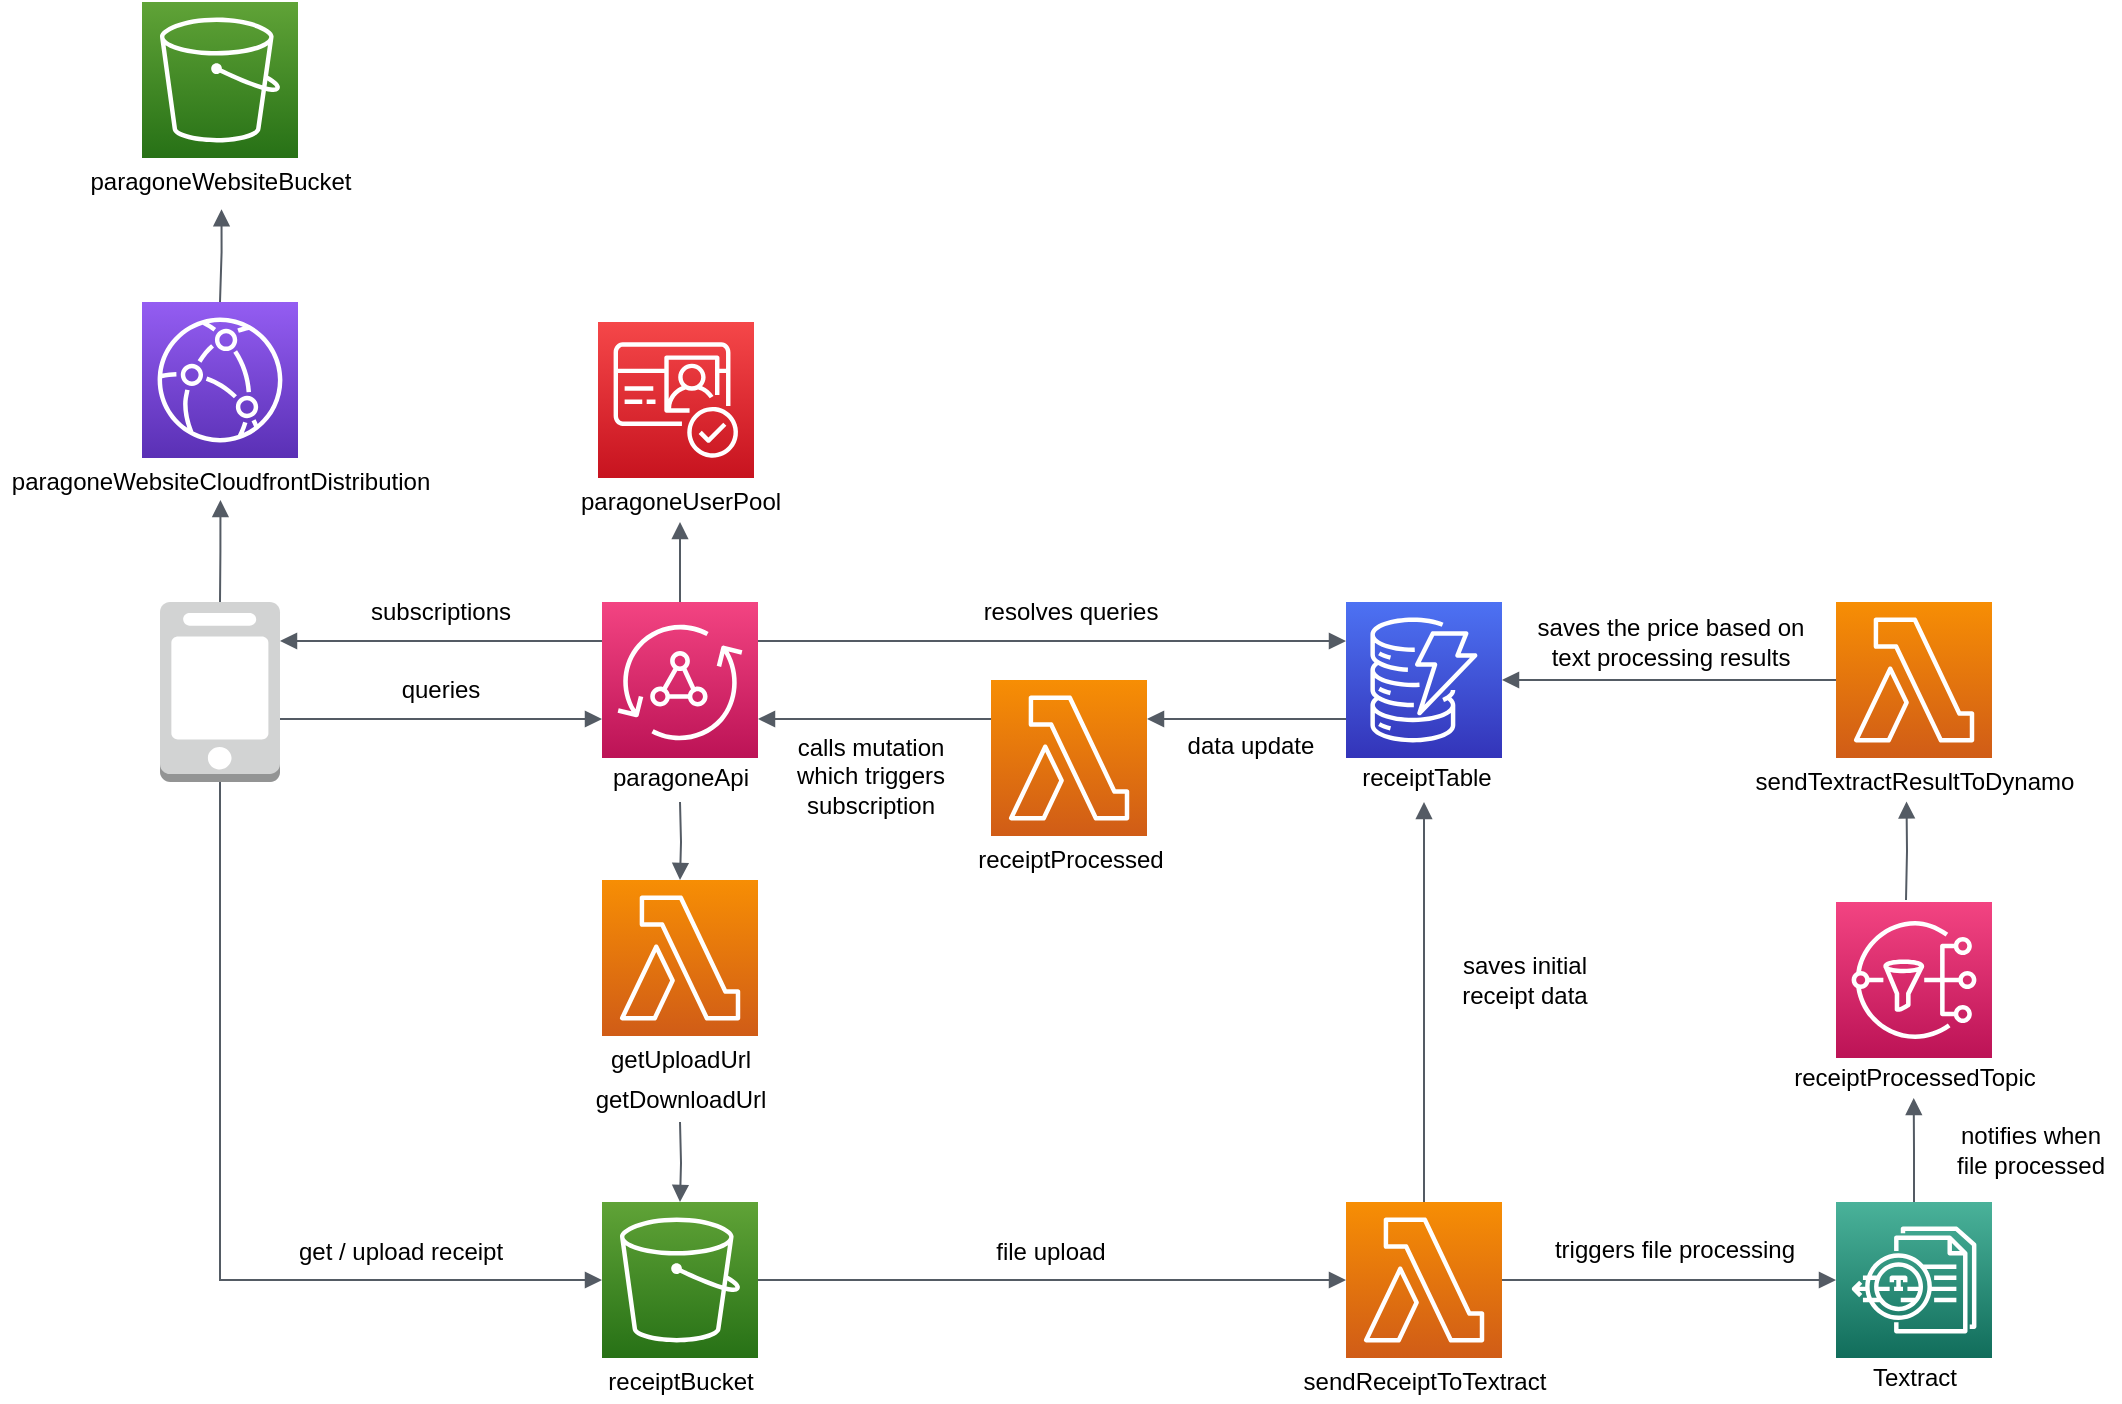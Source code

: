 <mxfile version="14.5.1" type="device"><diagram id="rWzZkIxivO_sf78wS4mH" name="Page-1"><mxGraphModel dx="2222" dy="874" grid="1" gridSize="10" guides="1" tooltips="1" connect="1" arrows="1" fold="1" page="1" pageScale="1" pageWidth="827" pageHeight="1169" math="0" shadow="0"><root><mxCell id="0"/><mxCell id="1" parent="0"/><mxCell id="mzKMlRzgla3PjWPXT3hk-1" value="" style="points=[[0,0,0],[0.25,0,0],[0.5,0,0],[0.75,0,0],[1,0,0],[0,1,0],[0.25,1,0],[0.5,1,0],[0.75,1,0],[1,1,0],[0,0.25,0],[0,0.5,0],[0,0.75,0],[1,0.25,0],[1,0.5,0],[1,0.75,0]];outlineConnect=0;fontColor=#232F3E;gradientColor=#F34482;gradientDirection=north;fillColor=#BC1356;strokeColor=#ffffff;dashed=0;verticalLabelPosition=bottom;verticalAlign=top;align=center;html=1;fontSize=12;fontStyle=0;aspect=fixed;shape=mxgraph.aws4.resourceIcon;resIcon=mxgraph.aws4.appsync;" parent="1" vertex="1"><mxGeometry x="291" y="360" width="78" height="78" as="geometry"/></mxCell><mxCell id="mzKMlRzgla3PjWPXT3hk-2" value="" style="points=[[0,0,0],[0.25,0,0],[0.5,0,0],[0.75,0,0],[1,0,0],[0,1,0],[0.25,1,0],[0.5,1,0],[0.75,1,0],[1,1,0],[0,0.25,0],[0,0.5,0],[0,0.75,0],[1,0.25,0],[1,0.5,0],[1,0.75,0]];outlineConnect=0;fontColor=#232F3E;gradientColor=#F54749;gradientDirection=north;fillColor=#C7131F;strokeColor=#ffffff;dashed=0;verticalLabelPosition=bottom;verticalAlign=top;align=center;html=1;fontSize=12;fontStyle=0;aspect=fixed;shape=mxgraph.aws4.resourceIcon;resIcon=mxgraph.aws4.cognito;" parent="1" vertex="1"><mxGeometry x="289" y="220" width="78" height="78" as="geometry"/></mxCell><mxCell id="mzKMlRzgla3PjWPXT3hk-5" value="" style="points=[[0,0,0],[0.25,0,0],[0.5,0,0],[0.75,0,0],[1,0,0],[0,1,0],[0.25,1,0],[0.5,1,0],[0.75,1,0],[1,1,0],[0,0.25,0],[0,0.5,0],[0,0.75,0],[1,0.25,0],[1,0.5,0],[1,0.75,0]];outlineConnect=0;fontColor=#232F3E;gradientColor=#4D72F3;gradientDirection=north;fillColor=#3334B9;strokeColor=#ffffff;dashed=0;verticalLabelPosition=bottom;verticalAlign=top;align=center;html=1;fontSize=12;fontStyle=0;aspect=fixed;shape=mxgraph.aws4.resourceIcon;resIcon=mxgraph.aws4.dynamodb;" parent="1" vertex="1"><mxGeometry x="663" y="360" width="78" height="78" as="geometry"/></mxCell><mxCell id="mzKMlRzgla3PjWPXT3hk-6" value="" style="points=[[0,0,0],[0.25,0,0],[0.5,0,0],[0.75,0,0],[1,0,0],[0,1,0],[0.25,1,0],[0.5,1,0],[0.75,1,0],[1,1,0],[0,0.25,0],[0,0.5,0],[0,0.75,0],[1,0.25,0],[1,0.5,0],[1,0.75,0]];outlineConnect=0;fontColor=#232F3E;gradientColor=#4AB29A;gradientDirection=north;fillColor=#116D5B;strokeColor=#ffffff;dashed=0;verticalLabelPosition=bottom;verticalAlign=top;align=center;html=1;fontSize=12;fontStyle=0;aspect=fixed;shape=mxgraph.aws4.resourceIcon;resIcon=mxgraph.aws4.textract;" parent="1" vertex="1"><mxGeometry x="908" y="660" width="78" height="78" as="geometry"/></mxCell><mxCell id="mzKMlRzgla3PjWPXT3hk-8" value="" style="points=[[0,0,0],[0.25,0,0],[0.5,0,0],[0.75,0,0],[1,0,0],[0,1,0],[0.25,1,0],[0.5,1,0],[0.75,1,0],[1,1,0],[0,0.25,0],[0,0.5,0],[0,0.75,0],[1,0.25,0],[1,0.5,0],[1,0.75,0]];outlineConnect=0;fontColor=#232F3E;gradientColor=#60A337;gradientDirection=north;fillColor=#277116;strokeColor=#ffffff;dashed=0;verticalLabelPosition=bottom;verticalAlign=top;align=center;html=1;fontSize=12;fontStyle=0;aspect=fixed;shape=mxgraph.aws4.resourceIcon;resIcon=mxgraph.aws4.s3;" parent="1" vertex="1"><mxGeometry x="61" y="60" width="78" height="78" as="geometry"/></mxCell><mxCell id="mzKMlRzgla3PjWPXT3hk-9" value="" style="points=[[0,0,0],[0.25,0,0],[0.5,0,0],[0.75,0,0],[1,0,0],[0,1,0],[0.25,1,0],[0.5,1,0],[0.75,1,0],[1,1,0],[0,0.25,0],[0,0.5,0],[0,0.75,0],[1,0.25,0],[1,0.5,0],[1,0.75,0]];outlineConnect=0;fontColor=#232F3E;gradientColor=#945DF2;gradientDirection=north;fillColor=#5A30B5;strokeColor=#ffffff;dashed=0;verticalLabelPosition=bottom;verticalAlign=top;align=center;html=1;fontSize=12;fontStyle=0;aspect=fixed;shape=mxgraph.aws4.resourceIcon;resIcon=mxgraph.aws4.cloudfront;" parent="1" vertex="1"><mxGeometry x="61" y="210" width="78" height="78" as="geometry"/></mxCell><mxCell id="mzKMlRzgla3PjWPXT3hk-10" value="" style="outlineConnect=0;dashed=0;verticalLabelPosition=bottom;verticalAlign=top;align=center;html=1;shape=mxgraph.aws3.mobile_client;fillColor=#D2D3D3;gradientColor=none;" parent="1" vertex="1"><mxGeometry x="70" y="360" width="60" height="90" as="geometry"/></mxCell><mxCell id="mzKMlRzgla3PjWPXT3hk-11" value="" style="points=[[0,0,0],[0.25,0,0],[0.5,0,0],[0.75,0,0],[1,0,0],[0,1,0],[0.25,1,0],[0.5,1,0],[0.75,1,0],[1,1,0],[0,0.25,0],[0,0.5,0],[0,0.75,0],[1,0.25,0],[1,0.5,0],[1,0.75,0]];outlineConnect=0;fontColor=#232F3E;gradientColor=#60A337;gradientDirection=north;fillColor=#277116;strokeColor=#ffffff;dashed=0;verticalLabelPosition=bottom;verticalAlign=top;align=center;html=1;fontSize=12;fontStyle=0;aspect=fixed;shape=mxgraph.aws4.resourceIcon;resIcon=mxgraph.aws4.s3;" parent="1" vertex="1"><mxGeometry x="291" y="660" width="78" height="78" as="geometry"/></mxCell><mxCell id="mzKMlRzgla3PjWPXT3hk-13" value="paragoneWebsiteBucket" style="text;html=1;align=center;verticalAlign=middle;resizable=0;points=[];autosize=1;" parent="1" vertex="1"><mxGeometry x="25" y="140" width="150" height="20" as="geometry"/></mxCell><mxCell id="mzKMlRzgla3PjWPXT3hk-15" value="paragoneWebsiteCloudfrontDistribution" style="text;html=1;align=center;verticalAlign=middle;resizable=0;points=[];autosize=1;" parent="1" vertex="1"><mxGeometry x="-10" y="290" width="220" height="20" as="geometry"/></mxCell><mxCell id="mzKMlRzgla3PjWPXT3hk-17" value="paragoneApi" style="text;html=1;align=center;verticalAlign=middle;resizable=0;points=[];autosize=1;" parent="1" vertex="1"><mxGeometry x="290" y="438" width="80" height="20" as="geometry"/></mxCell><mxCell id="mzKMlRzgla3PjWPXT3hk-18" value="" style="points=[[0,0,0],[0.25,0,0],[0.5,0,0],[0.75,0,0],[1,0,0],[0,1,0],[0.25,1,0],[0.5,1,0],[0.75,1,0],[1,1,0],[0,0.25,0],[0,0.5,0],[0,0.75,0],[1,0.25,0],[1,0.5,0],[1,0.75,0]];outlineConnect=0;fontColor=#232F3E;gradientColor=#F78E04;gradientDirection=north;fillColor=#D05C17;strokeColor=#ffffff;dashed=0;verticalLabelPosition=bottom;verticalAlign=top;align=center;html=1;fontSize=12;fontStyle=0;aspect=fixed;shape=mxgraph.aws4.resourceIcon;resIcon=mxgraph.aws4.lambda;" parent="1" vertex="1"><mxGeometry x="291" y="499" width="78" height="78" as="geometry"/></mxCell><mxCell id="mzKMlRzgla3PjWPXT3hk-20" value="receiptBucket" style="text;html=1;align=center;verticalAlign=middle;resizable=0;points=[];autosize=1;" parent="1" vertex="1"><mxGeometry x="285" y="740" width="90" height="20" as="geometry"/></mxCell><mxCell id="mzKMlRzgla3PjWPXT3hk-21" value="receiptTable" style="text;html=1;align=center;verticalAlign=middle;resizable=0;points=[];autosize=1;" parent="1" vertex="1"><mxGeometry x="663" y="438" width="80" height="20" as="geometry"/></mxCell><mxCell id="mzKMlRzgla3PjWPXT3hk-23" value="paragoneUserPool" style="text;html=1;align=center;verticalAlign=middle;resizable=0;points=[];autosize=1;" parent="1" vertex="1"><mxGeometry x="270" y="300" width="120" height="20" as="geometry"/></mxCell><mxCell id="mzKMlRzgla3PjWPXT3hk-26" value="getUploadUrl" style="text;html=1;align=center;verticalAlign=middle;resizable=0;points=[];autosize=1;" parent="1" vertex="1"><mxGeometry x="285" y="579" width="90" height="20" as="geometry"/></mxCell><mxCell id="mzKMlRzgla3PjWPXT3hk-27" value="getDownloadUrl" style="text;html=1;align=center;verticalAlign=middle;resizable=0;points=[];autosize=1;" parent="1" vertex="1"><mxGeometry x="280" y="599" width="100" height="20" as="geometry"/></mxCell><mxCell id="mzKMlRzgla3PjWPXT3hk-30" value="" style="edgeStyle=orthogonalEdgeStyle;html=1;endArrow=block;elbow=vertical;startArrow=none;endFill=1;strokeColor=#545B64;rounded=0;entryX=0;entryY=0.75;entryDx=0;entryDy=0;entryPerimeter=0;" parent="1" source="mzKMlRzgla3PjWPXT3hk-10" target="mzKMlRzgla3PjWPXT3hk-1" edge="1"><mxGeometry width="100" relative="1" as="geometry"><mxPoint x="139" y="410" as="sourcePoint"/><mxPoint x="280" y="410" as="targetPoint"/><Array as="points"><mxPoint x="139" y="419"/></Array></mxGeometry></mxCell><mxCell id="mzKMlRzgla3PjWPXT3hk-31" value="" style="points=[[0,0,0],[0.25,0,0],[0.5,0,0],[0.75,0,0],[1,0,0],[0,1,0],[0.25,1,0],[0.5,1,0],[0.75,1,0],[1,1,0],[0,0.25,0],[0,0.5,0],[0,0.75,0],[1,0.25,0],[1,0.5,0],[1,0.75,0]];outlineConnect=0;fontColor=#232F3E;gradientColor=#F78E04;gradientDirection=north;fillColor=#D05C17;strokeColor=#ffffff;dashed=0;verticalLabelPosition=bottom;verticalAlign=top;align=center;html=1;fontSize=12;fontStyle=0;aspect=fixed;shape=mxgraph.aws4.resourceIcon;resIcon=mxgraph.aws4.lambda;" parent="1" vertex="1"><mxGeometry x="663" y="660" width="78" height="78" as="geometry"/></mxCell><mxCell id="mzKMlRzgla3PjWPXT3hk-32" value="sendReceiptToTextract" style="text;html=1;align=center;verticalAlign=middle;resizable=0;points=[];autosize=1;" parent="1" vertex="1"><mxGeometry x="632" y="740" width="140" height="20" as="geometry"/></mxCell><mxCell id="mzKMlRzgla3PjWPXT3hk-35" value="" style="points=[[0,0,0],[0.25,0,0],[0.5,0,0],[0.75,0,0],[1,0,0],[0,1,0],[0.25,1,0],[0.5,1,0],[0.75,1,0],[1,1,0],[0,0.25,0],[0,0.5,0],[0,0.75,0],[1,0.25,0],[1,0.5,0],[1,0.75,0]];outlineConnect=0;fontColor=#232F3E;gradientColor=#F78E04;gradientDirection=north;fillColor=#D05C17;strokeColor=#ffffff;dashed=0;verticalLabelPosition=bottom;verticalAlign=top;align=center;html=1;fontSize=12;fontStyle=0;aspect=fixed;shape=mxgraph.aws4.resourceIcon;resIcon=mxgraph.aws4.lambda;" parent="1" vertex="1"><mxGeometry x="908" y="360" width="78" height="78" as="geometry"/></mxCell><mxCell id="mzKMlRzgla3PjWPXT3hk-36" value="sendTextractResultToDynamo" style="text;html=1;align=center;verticalAlign=middle;resizable=0;points=[];autosize=1;" parent="1" vertex="1"><mxGeometry x="862" y="440" width="170" height="20" as="geometry"/></mxCell><mxCell id="mzKMlRzgla3PjWPXT3hk-38" value="Textract" style="text;html=1;align=center;verticalAlign=middle;resizable=0;points=[];autosize=1;" parent="1" vertex="1"><mxGeometry x="917" y="738" width="60" height="20" as="geometry"/></mxCell><mxCell id="mzKMlRzgla3PjWPXT3hk-39" value="" style="points=[[0,0,0],[0.25,0,0],[0.5,0,0],[0.75,0,0],[1,0,0],[0,1,0],[0.25,1,0],[0.5,1,0],[0.75,1,0],[1,1,0],[0,0.25,0],[0,0.5,0],[0,0.75,0],[1,0.25,0],[1,0.5,0],[1,0.75,0]];outlineConnect=0;fontColor=#232F3E;gradientColor=#F78E04;gradientDirection=north;fillColor=#D05C17;strokeColor=#ffffff;dashed=0;verticalLabelPosition=bottom;verticalAlign=top;align=center;html=1;fontSize=12;fontStyle=0;aspect=fixed;shape=mxgraph.aws4.resourceIcon;resIcon=mxgraph.aws4.lambda;" parent="1" vertex="1"><mxGeometry x="485.5" y="399" width="78" height="78" as="geometry"/></mxCell><mxCell id="mzKMlRzgla3PjWPXT3hk-40" value="receiptProcessed" style="text;html=1;align=center;verticalAlign=middle;resizable=0;points=[];autosize=1;" parent="1" vertex="1"><mxGeometry x="469.5" y="479" width="110" height="20" as="geometry"/></mxCell><mxCell id="mzKMlRzgla3PjWPXT3hk-41" value="" style="edgeStyle=orthogonalEdgeStyle;html=1;endArrow=none;elbow=vertical;startArrow=block;endFill=0;strokeColor=#545B64;rounded=0;entryX=0.5;entryY=0;entryDx=0;entryDy=0;entryPerimeter=0;exitX=0.501;exitY=0.95;exitDx=0;exitDy=0;exitPerimeter=0;startFill=1;" parent="1" source="mzKMlRzgla3PjWPXT3hk-15" target="mzKMlRzgla3PjWPXT3hk-10" edge="1"><mxGeometry width="100" relative="1" as="geometry"><mxPoint x="100" y="320" as="sourcePoint"/><mxPoint x="220" y="370" as="targetPoint"/></mxGeometry></mxCell><mxCell id="mzKMlRzgla3PjWPXT3hk-44" value="" style="edgeStyle=orthogonalEdgeStyle;html=1;endArrow=none;elbow=vertical;startArrow=block;endFill=0;strokeColor=#545B64;rounded=0;exitX=0.505;exitY=1.179;exitDx=0;exitDy=0;exitPerimeter=0;entryX=0.5;entryY=0;entryDx=0;entryDy=0;entryPerimeter=0;startFill=1;" parent="1" source="mzKMlRzgla3PjWPXT3hk-13" target="mzKMlRzgla3PjWPXT3hk-9" edge="1"><mxGeometry width="100" relative="1" as="geometry"><mxPoint x="110.22" y="319" as="sourcePoint"/><mxPoint x="100" y="200" as="targetPoint"/></mxGeometry></mxCell><mxCell id="mzKMlRzgla3PjWPXT3hk-47" value="" style="edgeStyle=orthogonalEdgeStyle;html=1;endArrow=none;elbow=vertical;startArrow=block;startFill=1;strokeColor=#545B64;rounded=0;entryX=0;entryY=0.25;entryDx=0;entryDy=0;entryPerimeter=0;" parent="1" source="mzKMlRzgla3PjWPXT3hk-10" target="mzKMlRzgla3PjWPXT3hk-1" edge="1"><mxGeometry width="100" relative="1" as="geometry"><mxPoint x="139" y="390.0" as="sourcePoint"/><mxPoint x="280" y="390" as="targetPoint"/><Array as="points"><mxPoint x="139" y="380"/></Array></mxGeometry></mxCell><mxCell id="mzKMlRzgla3PjWPXT3hk-48" value="queries" style="text;html=1;align=center;verticalAlign=middle;resizable=0;points=[];autosize=1;" parent="1" vertex="1"><mxGeometry x="185" y="394" width="50" height="20" as="geometry"/></mxCell><mxCell id="mzKMlRzgla3PjWPXT3hk-49" value="subscriptions" style="text;html=1;align=center;verticalAlign=middle;resizable=0;points=[];autosize=1;" parent="1" vertex="1"><mxGeometry x="165" y="355" width="90" height="20" as="geometry"/></mxCell><mxCell id="mzKMlRzgla3PjWPXT3hk-50" value="" style="points=[[0,0,0],[0.25,0,0],[0.5,0,0],[0.75,0,0],[1,0,0],[0,1,0],[0.25,1,0],[0.5,1,0],[0.75,1,0],[1,1,0],[0,0.25,0],[0,0.5,0],[0,0.75,0],[1,0.25,0],[1,0.5,0],[1,0.75,0]];outlineConnect=0;fontColor=#232F3E;gradientColor=#F34482;gradientDirection=north;fillColor=#BC1356;strokeColor=#ffffff;dashed=0;verticalLabelPosition=bottom;verticalAlign=top;align=center;html=1;fontSize=12;fontStyle=0;aspect=fixed;shape=mxgraph.aws4.resourceIcon;resIcon=mxgraph.aws4.sns;" parent="1" vertex="1"><mxGeometry x="908" y="510" width="78" height="78" as="geometry"/></mxCell><mxCell id="mzKMlRzgla3PjWPXT3hk-52" value="receiptProcessedTopic" style="text;html=1;align=center;verticalAlign=middle;resizable=0;points=[];autosize=1;" parent="1" vertex="1"><mxGeometry x="877" y="588" width="140" height="20" as="geometry"/></mxCell><mxCell id="mzKMlRzgla3PjWPXT3hk-54" value="" style="edgeStyle=orthogonalEdgeStyle;html=1;endArrow=block;elbow=vertical;startArrow=none;endFill=1;strokeColor=#545B64;rounded=0;entryX=0.5;entryY=0;entryDx=0;entryDy=0;entryPerimeter=0;startFill=0;" parent="1" target="mzKMlRzgla3PjWPXT3hk-18" edge="1"><mxGeometry width="100" relative="1" as="geometry"><mxPoint x="330" y="460" as="sourcePoint"/><mxPoint x="255" y="501" as="targetPoint"/></mxGeometry></mxCell><mxCell id="mzKMlRzgla3PjWPXT3hk-55" value="" style="edgeStyle=orthogonalEdgeStyle;html=1;endArrow=block;elbow=vertical;startArrow=none;endFill=1;strokeColor=#545B64;rounded=0;entryX=0.5;entryY=0;entryDx=0;entryDy=0;entryPerimeter=0;startFill=0;" parent="1" target="mzKMlRzgla3PjWPXT3hk-11" edge="1"><mxGeometry width="100" relative="1" as="geometry"><mxPoint x="330" y="620" as="sourcePoint"/><mxPoint x="340" y="509" as="targetPoint"/></mxGeometry></mxCell><mxCell id="mzKMlRzgla3PjWPXT3hk-59" value="" style="edgeStyle=orthogonalEdgeStyle;html=1;endArrow=block;elbow=vertical;startArrow=none;endFill=1;strokeColor=#545B64;rounded=0;exitX=0.5;exitY=1;exitDx=0;exitDy=0;exitPerimeter=0;entryX=0;entryY=0.5;entryDx=0;entryDy=0;entryPerimeter=0;" parent="1" source="mzKMlRzgla3PjWPXT3hk-10" target="mzKMlRzgla3PjWPXT3hk-11" edge="1"><mxGeometry width="100" relative="1" as="geometry"><mxPoint x="150" y="690" as="sourcePoint"/><mxPoint x="290" y="690" as="targetPoint"/><Array as="points"><mxPoint x="100" y="699"/></Array></mxGeometry></mxCell><mxCell id="mzKMlRzgla3PjWPXT3hk-60" value="get / upload receipt" style="text;html=1;align=center;verticalAlign=middle;resizable=0;points=[];autosize=1;" parent="1" vertex="1"><mxGeometry x="130" y="675" width="120" height="20" as="geometry"/></mxCell><mxCell id="mzKMlRzgla3PjWPXT3hk-62" value="" style="edgeStyle=orthogonalEdgeStyle;html=1;endArrow=block;elbow=vertical;startArrow=none;endFill=1;strokeColor=#545B64;rounded=0;entryX=0;entryY=0.5;entryDx=0;entryDy=0;entryPerimeter=0;exitX=1;exitY=0.5;exitDx=0;exitDy=0;exitPerimeter=0;" parent="1" source="mzKMlRzgla3PjWPXT3hk-11" target="mzKMlRzgla3PjWPXT3hk-31" edge="1"><mxGeometry width="100" relative="1" as="geometry"><mxPoint x="400" y="720" as="sourcePoint"/><mxPoint x="550" y="699" as="targetPoint"/><Array as="points"/></mxGeometry></mxCell><mxCell id="mzKMlRzgla3PjWPXT3hk-63" value="" style="edgeStyle=orthogonalEdgeStyle;html=1;endArrow=block;elbow=vertical;startArrow=none;endFill=1;strokeColor=#545B64;rounded=0;exitX=0;exitY=0.25;exitDx=0;exitDy=0;exitPerimeter=0;entryX=1;entryY=0.75;entryDx=0;entryDy=0;entryPerimeter=0;" parent="1" source="mzKMlRzgla3PjWPXT3hk-39" target="mzKMlRzgla3PjWPXT3hk-1" edge="1"><mxGeometry width="100" relative="1" as="geometry"><mxPoint x="414" y="490" as="sourcePoint"/><mxPoint x="514" y="490" as="targetPoint"/></mxGeometry></mxCell><mxCell id="mzKMlRzgla3PjWPXT3hk-64" value="" style="edgeStyle=orthogonalEdgeStyle;html=1;endArrow=block;elbow=vertical;startArrow=none;endFill=1;strokeColor=#545B64;rounded=0;exitX=1;exitY=0.5;exitDx=0;exitDy=0;exitPerimeter=0;entryX=0;entryY=0.5;entryDx=0;entryDy=0;entryPerimeter=0;" parent="1" source="mzKMlRzgla3PjWPXT3hk-31" target="mzKMlRzgla3PjWPXT3hk-6" edge="1"><mxGeometry width="100" relative="1" as="geometry"><mxPoint x="772" y="690" as="sourcePoint"/><mxPoint x="851" y="698.71" as="targetPoint"/></mxGeometry></mxCell><mxCell id="mzKMlRzgla3PjWPXT3hk-65" value="" style="edgeStyle=orthogonalEdgeStyle;html=1;endArrow=block;elbow=vertical;startArrow=none;endFill=1;strokeColor=#545B64;rounded=0;exitX=0.5;exitY=0;exitDx=0;exitDy=0;exitPerimeter=0;entryX=0.499;entryY=1.002;entryDx=0;entryDy=0;entryPerimeter=0;" parent="1" source="mzKMlRzgla3PjWPXT3hk-6" target="mzKMlRzgla3PjWPXT3hk-52" edge="1"><mxGeometry width="100" relative="1" as="geometry"><mxPoint x="848" y="608.66" as="sourcePoint"/><mxPoint x="948" y="608.66" as="targetPoint"/></mxGeometry></mxCell><mxCell id="mzKMlRzgla3PjWPXT3hk-66" value="" style="edgeStyle=orthogonalEdgeStyle;html=1;endArrow=block;elbow=vertical;startArrow=none;endFill=1;strokeColor=#545B64;rounded=0;entryX=0.478;entryY=0.986;entryDx=0;entryDy=0;entryPerimeter=0;" parent="1" target="mzKMlRzgla3PjWPXT3hk-36" edge="1"><mxGeometry width="100" relative="1" as="geometry"><mxPoint x="943" y="509" as="sourcePoint"/><mxPoint x="956.86" y="609.04" as="targetPoint"/></mxGeometry></mxCell><mxCell id="mzKMlRzgla3PjWPXT3hk-67" value="" style="edgeStyle=orthogonalEdgeStyle;html=1;endArrow=block;elbow=vertical;startArrow=none;endFill=1;strokeColor=#545B64;rounded=0;exitX=0.5;exitY=0;exitDx=0;exitDy=0;exitPerimeter=0;" parent="1" source="mzKMlRzgla3PjWPXT3hk-31" edge="1"><mxGeometry width="100" relative="1" as="geometry"><mxPoint x="643" y="578.31" as="sourcePoint"/><mxPoint x="702" y="460" as="targetPoint"/></mxGeometry></mxCell><mxCell id="mzKMlRzgla3PjWPXT3hk-68" value="" style="edgeStyle=orthogonalEdgeStyle;html=1;endArrow=block;elbow=vertical;startArrow=none;endFill=1;strokeColor=#545B64;rounded=0;exitX=0;exitY=0.5;exitDx=0;exitDy=0;exitPerimeter=0;entryX=1;entryY=0.5;entryDx=0;entryDy=0;entryPerimeter=0;" parent="1" source="mzKMlRzgla3PjWPXT3hk-35" target="mzKMlRzgla3PjWPXT3hk-5" edge="1"><mxGeometry width="100" relative="1" as="geometry"><mxPoint x="842" y="398.66" as="sourcePoint"/><mxPoint x="792" y="380" as="targetPoint"/><Array as="points"/></mxGeometry></mxCell><mxCell id="mzKMlRzgla3PjWPXT3hk-69" value="" style="edgeStyle=orthogonalEdgeStyle;html=1;endArrow=block;elbow=vertical;startArrow=none;startFill=0;endFill=1;strokeColor=#545B64;rounded=0;exitX=0.5;exitY=0;exitDx=0;exitDy=0;exitPerimeter=0;entryX=0.5;entryY=1;entryDx=0;entryDy=0;entryPerimeter=0;" parent="1" source="mzKMlRzgla3PjWPXT3hk-1" target="mzKMlRzgla3PjWPXT3hk-23" edge="1"><mxGeometry width="100" relative="1" as="geometry"><mxPoint x="330" y="299.66" as="sourcePoint"/><mxPoint x="430" y="299.66" as="targetPoint"/></mxGeometry></mxCell><mxCell id="mzKMlRzgla3PjWPXT3hk-70" value="" style="edgeStyle=orthogonalEdgeStyle;html=1;endArrow=block;elbow=vertical;startArrow=none;endFill=1;strokeColor=#545B64;rounded=0;entryX=1;entryY=0.25;entryDx=0;entryDy=0;entryPerimeter=0;exitX=0;exitY=0.75;exitDx=0;exitDy=0;exitPerimeter=0;" parent="1" source="mzKMlRzgla3PjWPXT3hk-5" target="mzKMlRzgla3PjWPXT3hk-39" edge="1"><mxGeometry width="100" relative="1" as="geometry"><mxPoint x="531" y="379.17" as="sourcePoint"/><mxPoint x="616" y="269" as="targetPoint"/></mxGeometry></mxCell><mxCell id="mzKMlRzgla3PjWPXT3hk-72" value="" style="edgeStyle=orthogonalEdgeStyle;html=1;endArrow=block;elbow=vertical;startArrow=none;endFill=1;strokeColor=#545B64;rounded=0;exitX=1;exitY=0.25;exitDx=0;exitDy=0;exitPerimeter=0;entryX=0;entryY=0.25;entryDx=0;entryDy=0;entryPerimeter=0;" parent="1" source="mzKMlRzgla3PjWPXT3hk-1" target="mzKMlRzgla3PjWPXT3hk-5" edge="1"><mxGeometry width="100" relative="1" as="geometry"><mxPoint x="400" y="510" as="sourcePoint"/><mxPoint x="540" y="350" as="targetPoint"/><Array as="points"><mxPoint x="400" y="380"/><mxPoint x="640" y="380"/></Array></mxGeometry></mxCell><mxCell id="mzKMlRzgla3PjWPXT3hk-73" value="file upload" style="text;html=1;align=center;verticalAlign=middle;resizable=0;points=[];autosize=1;" parent="1" vertex="1"><mxGeometry x="480" y="675" width="70" height="20" as="geometry"/></mxCell><mxCell id="mzKMlRzgla3PjWPXT3hk-74" value="notifies when &lt;br&gt;file processed" style="text;html=1;align=center;verticalAlign=middle;resizable=0;points=[];autosize=1;" parent="1" vertex="1"><mxGeometry x="960" y="619" width="90" height="30" as="geometry"/></mxCell><mxCell id="mzKMlRzgla3PjWPXT3hk-75" value="saves the price based on &lt;br&gt;text processing results" style="text;html=1;align=center;verticalAlign=middle;resizable=0;points=[];autosize=1;" parent="1" vertex="1"><mxGeometry x="750" y="365" width="150" height="30" as="geometry"/></mxCell><mxCell id="mzKMlRzgla3PjWPXT3hk-76" value="saves initial&lt;br&gt;receipt data" style="text;html=1;align=center;verticalAlign=middle;resizable=0;points=[];autosize=1;" parent="1" vertex="1"><mxGeometry x="712" y="534" width="80" height="30" as="geometry"/></mxCell><mxCell id="mzKMlRzgla3PjWPXT3hk-77" value="data update" style="text;html=1;align=center;verticalAlign=middle;resizable=0;points=[];autosize=1;" parent="1" vertex="1"><mxGeometry x="574.5" y="422" width="80" height="20" as="geometry"/></mxCell><mxCell id="mzKMlRzgla3PjWPXT3hk-78" value="resolves queries" style="text;html=1;align=center;verticalAlign=middle;resizable=0;points=[];autosize=1;" parent="1" vertex="1"><mxGeometry x="474.5" y="355" width="100" height="20" as="geometry"/></mxCell><mxCell id="mzKMlRzgla3PjWPXT3hk-79" value="calls mutation&lt;br&gt;which triggers&lt;br&gt;subscription" style="text;html=1;align=center;verticalAlign=middle;resizable=0;points=[];autosize=1;" parent="1" vertex="1"><mxGeometry x="379.5" y="422" width="90" height="50" as="geometry"/></mxCell><mxCell id="mzKMlRzgla3PjWPXT3hk-80" value="triggers file processing" style="text;html=1;align=center;verticalAlign=middle;resizable=0;points=[];autosize=1;" parent="1" vertex="1"><mxGeometry x="757" y="674" width="140" height="20" as="geometry"/></mxCell></root></mxGraphModel></diagram></mxfile>